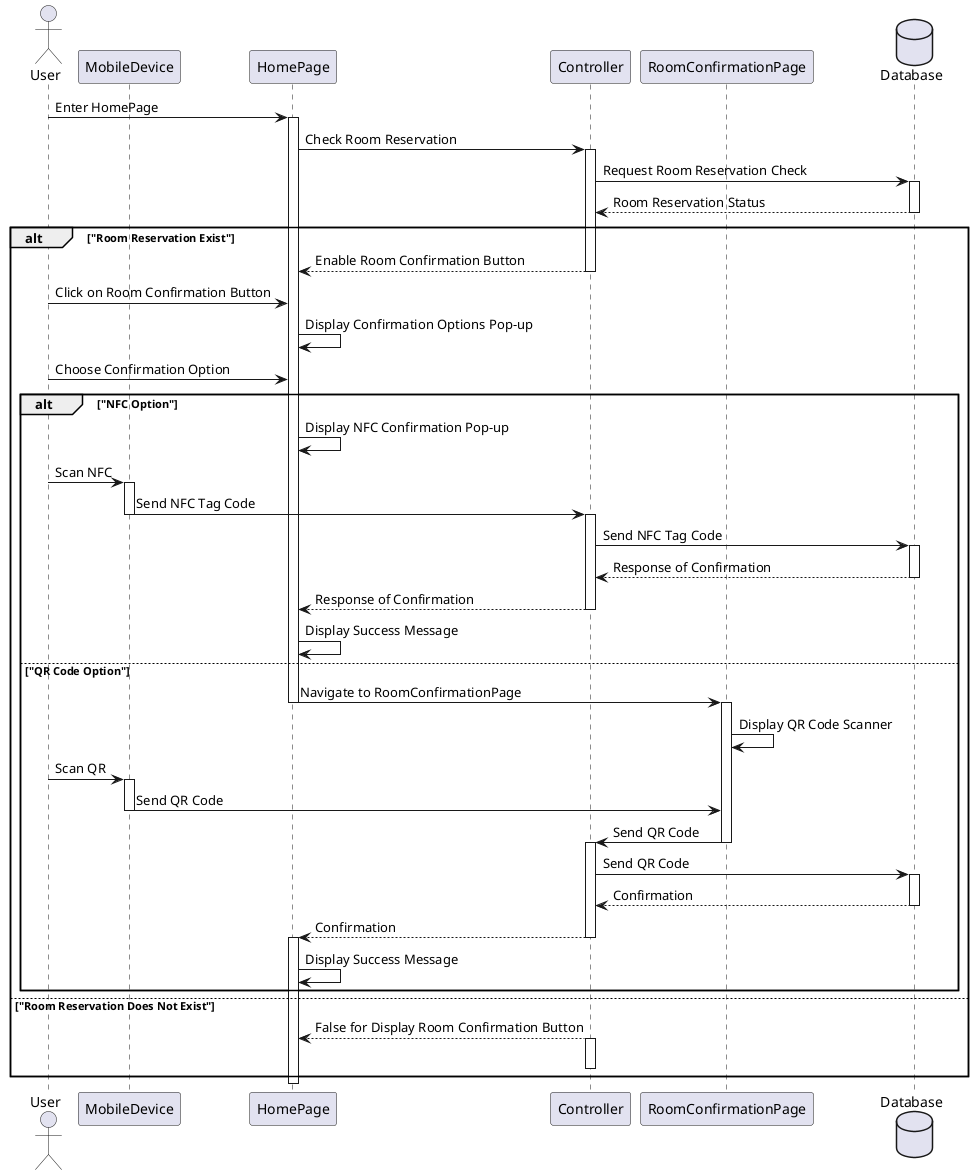 @startuml CheckReservation
actor User
participant MobileDevice as MobileDevice
participant HomePage as HomePage
participant Controller as Controller
participant RoomConfirmationPage as RoomConfirmationPage
database Database

User -> HomePage: Enter HomePage
activate HomePage

HomePage -> Controller: Check Room Reservation
activate Controller

Controller -> Database: Request Room Reservation Check
activate Database

Database --> Controller:  Room Reservation Status
deactivate Database

alt "Room Reservation Exist"
    Controller --> HomePage: Enable Room Confirmation Button
    deactivate Controller

    User -> HomePage: Click on Room Confirmation Button
    HomePage -> HomePage: Display Confirmation Options Pop-up
    
    User -> HomePage: Choose Confirmation Option

    alt "NFC Option"
        HomePage -> HomePage: Display NFC Confirmation Pop-up
        
        User -> MobileDevice: Scan NFC
        activate MobileDevice
        MobileDevice -> Controller: Send NFC Tag Code
        
        deactivate MobileDevice
        activate Controller

        Controller -> Database: Send NFC Tag Code
        activate Database

        Database --> Controller: Response of Confirmation
        deactivate Database

        Controller --> HomePage: Response of Confirmation
        deactivate Controller
        HomePage -> HomePage: Display Success Message
        
    else "QR Code Option"
        HomePage -> RoomConfirmationPage: Navigate to RoomConfirmationPage
        deactivate HomePage
        activate RoomConfirmationPage
        
        
        RoomConfirmationPage -> RoomConfirmationPage: Display QR Code Scanner
        
        User -> MobileDevice: Scan QR
        activate MobileDevice
        
        MobileDevice -> RoomConfirmationPage: Send QR Code
        deactivate MobileDevice

        RoomConfirmationPage -> Controller: Send QR Code 
        deactivate RoomConfirmationPage
        activate Controller

        Controller -> Database: Send QR Code 
        activate Database

        Database --> Controller:  Confirmation
        deactivate Database

        
        Controller --> HomePage:  Confirmation 
        deactivate Controller
        activate HomePage
        
        HomePage -> HomePage: Display Success Message
    end
else "Room Reservation Does Not Exist"
    Controller --> HomePage:  False for Display Room Confirmation Button
    activate Controller
    deactivate Controller
end

deactivate HomePage
@enduml

